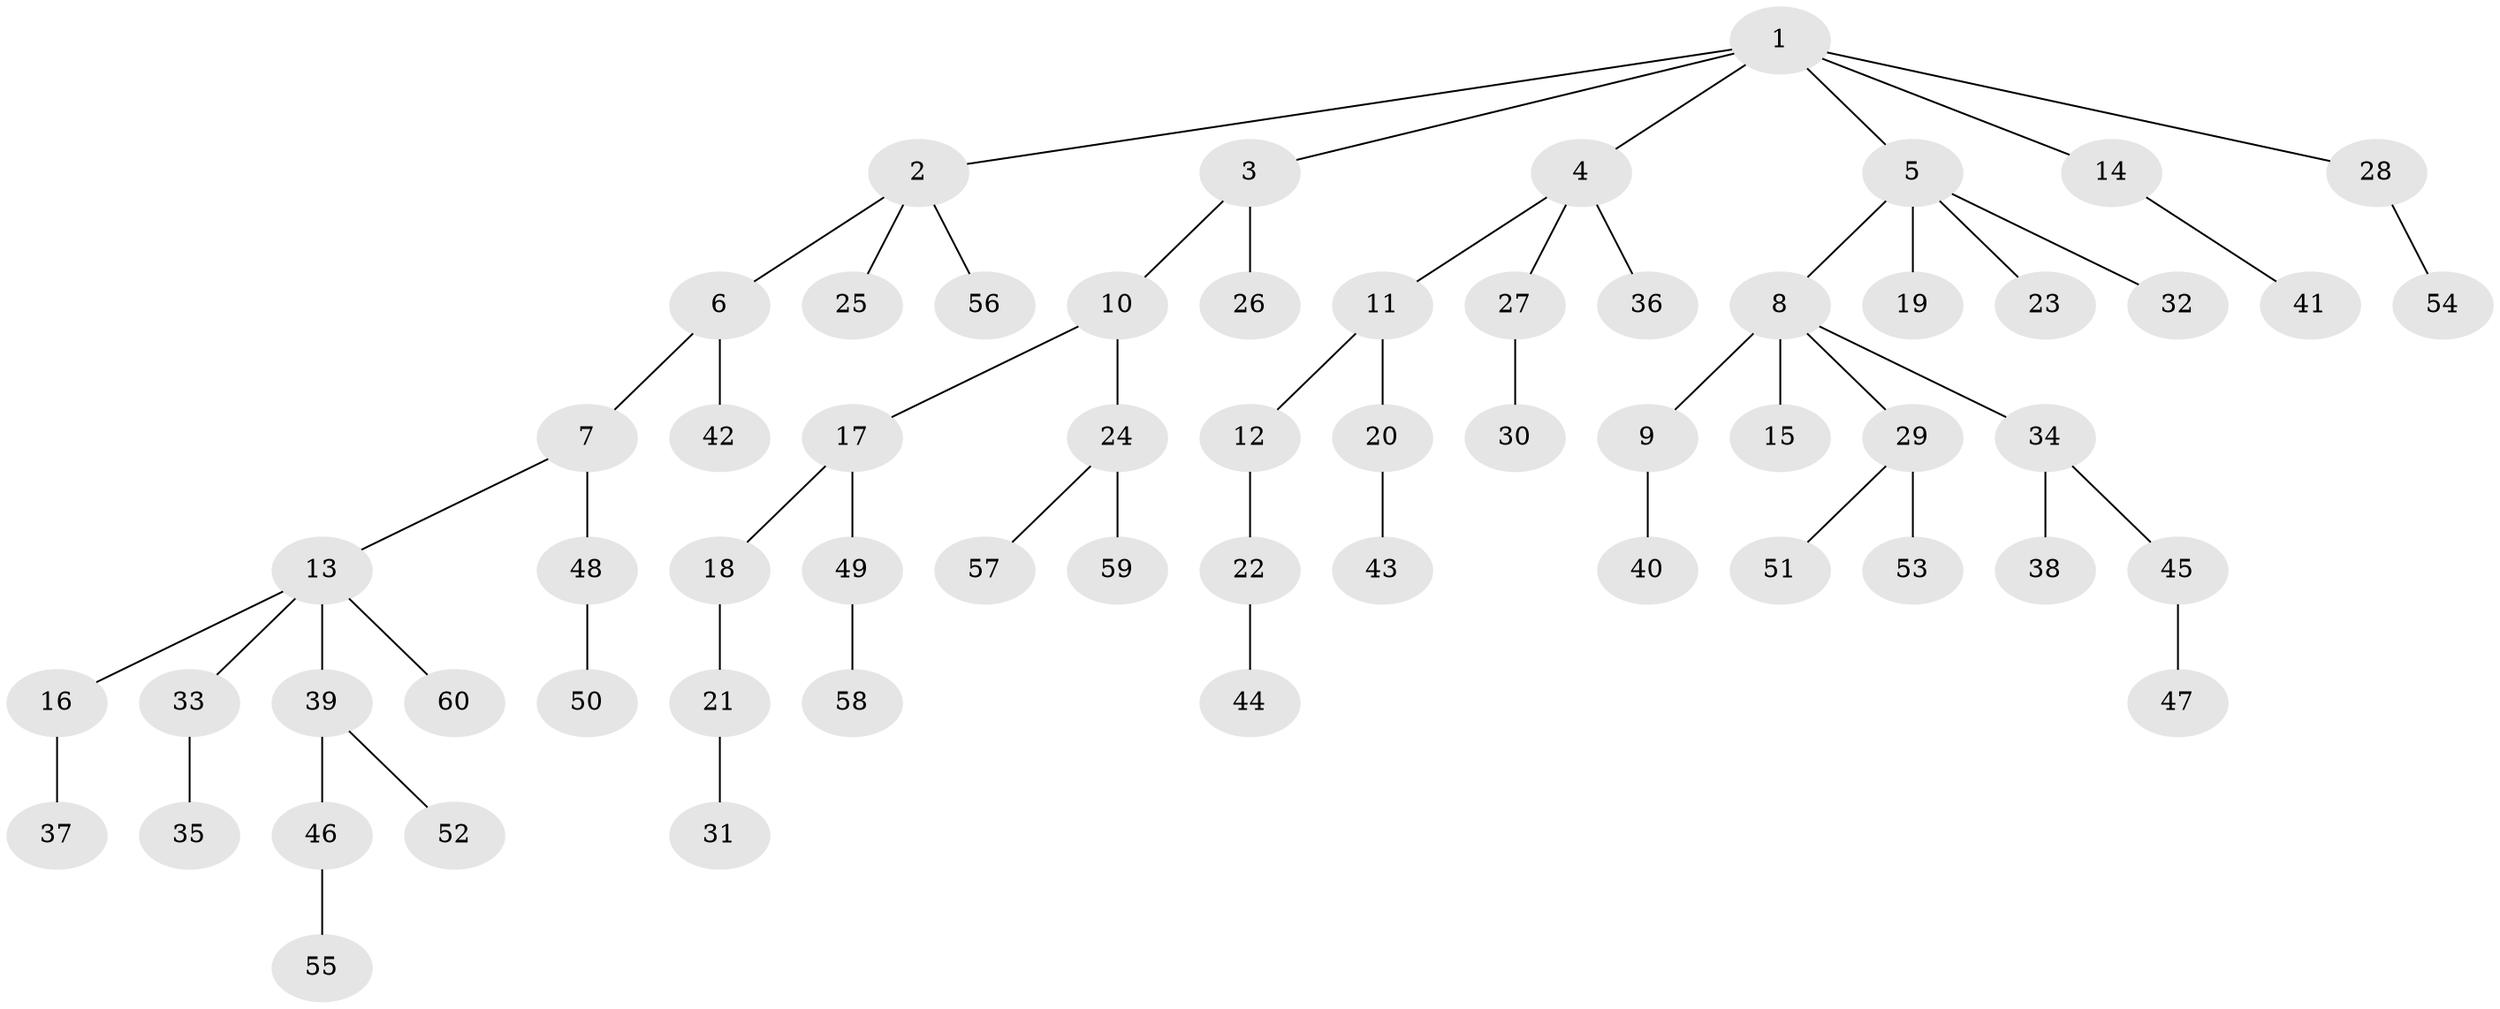 // Generated by graph-tools (version 1.1) at 2025/26/03/09/25 03:26:27]
// undirected, 60 vertices, 59 edges
graph export_dot {
graph [start="1"]
  node [color=gray90,style=filled];
  1;
  2;
  3;
  4;
  5;
  6;
  7;
  8;
  9;
  10;
  11;
  12;
  13;
  14;
  15;
  16;
  17;
  18;
  19;
  20;
  21;
  22;
  23;
  24;
  25;
  26;
  27;
  28;
  29;
  30;
  31;
  32;
  33;
  34;
  35;
  36;
  37;
  38;
  39;
  40;
  41;
  42;
  43;
  44;
  45;
  46;
  47;
  48;
  49;
  50;
  51;
  52;
  53;
  54;
  55;
  56;
  57;
  58;
  59;
  60;
  1 -- 2;
  1 -- 3;
  1 -- 4;
  1 -- 5;
  1 -- 14;
  1 -- 28;
  2 -- 6;
  2 -- 25;
  2 -- 56;
  3 -- 10;
  3 -- 26;
  4 -- 11;
  4 -- 27;
  4 -- 36;
  5 -- 8;
  5 -- 19;
  5 -- 23;
  5 -- 32;
  6 -- 7;
  6 -- 42;
  7 -- 13;
  7 -- 48;
  8 -- 9;
  8 -- 15;
  8 -- 29;
  8 -- 34;
  9 -- 40;
  10 -- 17;
  10 -- 24;
  11 -- 12;
  11 -- 20;
  12 -- 22;
  13 -- 16;
  13 -- 33;
  13 -- 39;
  13 -- 60;
  14 -- 41;
  16 -- 37;
  17 -- 18;
  17 -- 49;
  18 -- 21;
  20 -- 43;
  21 -- 31;
  22 -- 44;
  24 -- 57;
  24 -- 59;
  27 -- 30;
  28 -- 54;
  29 -- 51;
  29 -- 53;
  33 -- 35;
  34 -- 38;
  34 -- 45;
  39 -- 46;
  39 -- 52;
  45 -- 47;
  46 -- 55;
  48 -- 50;
  49 -- 58;
}
